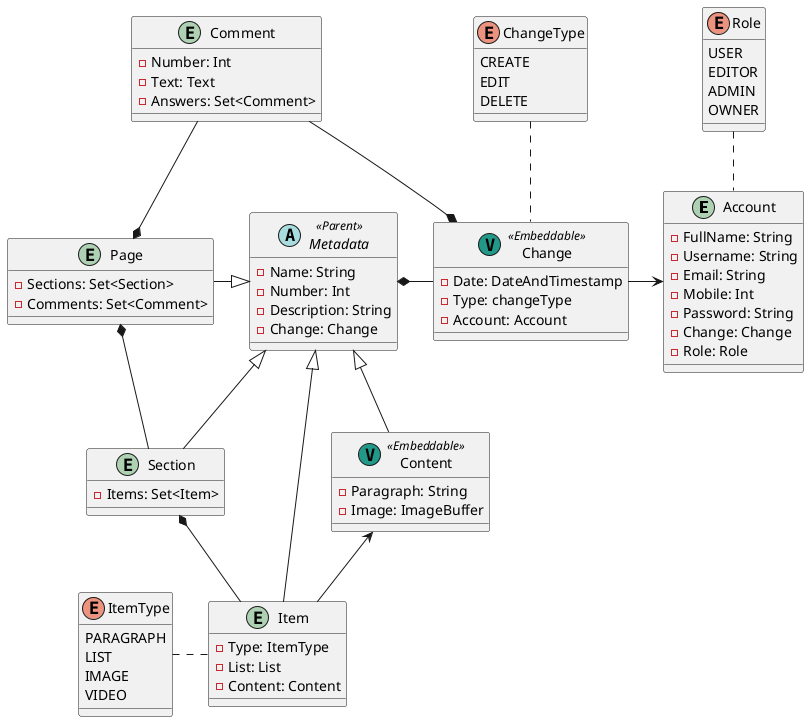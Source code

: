 @startuml
'https://plantuml.com/class-diagram'

entity Account
{
    - FullName: String
    - Username: String
    - Email: String
    - Mobile: Int
    - Password: String
    - Change: Change
    - Role: Role
}

enum Role
{
    USER
    EDITOR
    ADMIN
    OWNER
}

entity Change <<(V, #229988)Embeddable>>
{
    - Date: DateAndTimestamp
    - Type: changeType
    - Account: Account
}

enum ChangeType
{
    CREATE
    EDIT
    DELETE
}

abstract class Metadata <<Parent>>
{
    - Name: String
    - Number: Int
    - Description: String
    - Change: Change
}

entity Page
{
    - Sections: Set<Section>
    - Comments: Set<Comment>
}

entity Comment
{
    - Number: Int
    - Text: Text
    - Answers: Set<Comment>
}

entity Section
{
    - Items: Set<Item>
}

entity Item
{
    - Type: ItemType
    - List: List
    - Content: Content
}

enum ItemType
{
    PARAGRAPH
    LIST
    IMAGE
    VIDEO
}

entity Content <<(V, #229988)Embeddable>>
{
    - Paragraph: String
    - Image: ImageBuffer
}

Metadata *-right- Change

Change .up. ChangeType
Change -right-> Account

Account .up. Role

Page -right-|> Metadata
Page *-down- Section

Section -up-|> Metadata
Section *-down- Item

Item -up-|> Metadata
Item -up-> Content
Item .left. ItemType

Comment -right-* Change
Comment -down-* Page

Content -up-|> Metadata

@enduml